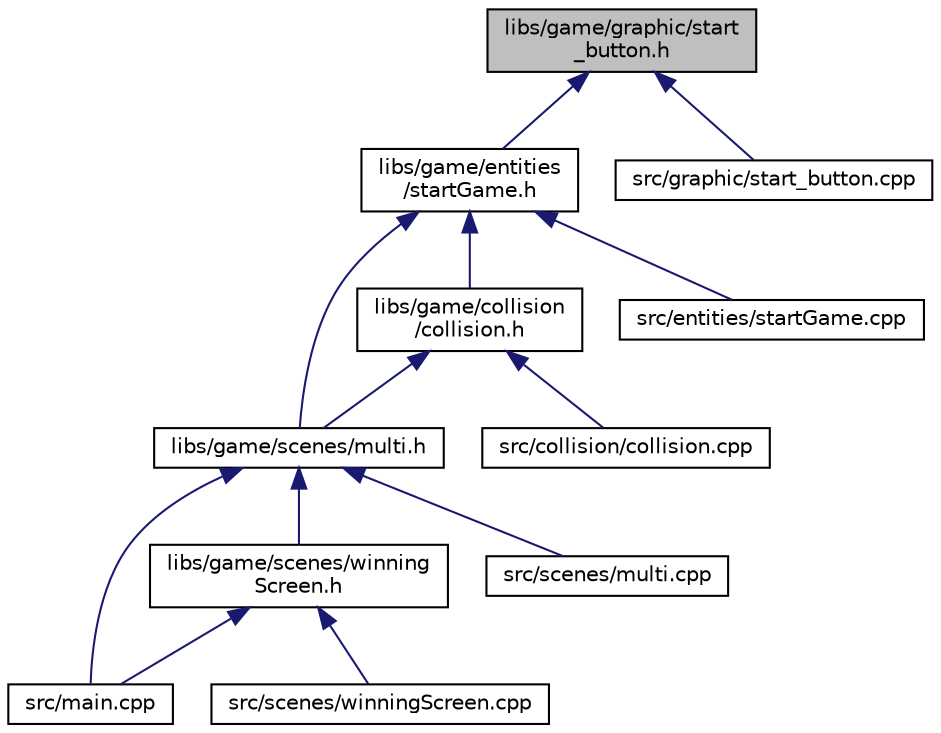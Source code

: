 digraph "libs/game/graphic/start_button.h"
{
 // LATEX_PDF_SIZE
  edge [fontname="Helvetica",fontsize="10",labelfontname="Helvetica",labelfontsize="10"];
  node [fontname="Helvetica",fontsize="10",shape=record];
  Node1 [label="libs/game/graphic/start\l_button.h",height=0.2,width=0.4,color="black", fillcolor="grey75", style="filled", fontcolor="black",tooltip="Représente un bouton de début de jeu."];
  Node1 -> Node2 [dir="back",color="midnightblue",fontsize="10",style="solid"];
  Node2 [label="libs/game/entities\l/startGame.h",height=0.2,width=0.4,color="black", fillcolor="white", style="filled",URL="$start_game_8h.html",tooltip="Permet de gérer le départ d'une partie."];
  Node2 -> Node3 [dir="back",color="midnightblue",fontsize="10",style="solid"];
  Node3 [label="libs/game/collision\l/collision.h",height=0.2,width=0.4,color="black", fillcolor="white", style="filled",URL="$collision_8h.html",tooltip="Permet de gérer les collisions."];
  Node3 -> Node4 [dir="back",color="midnightblue",fontsize="10",style="solid"];
  Node4 [label="libs/game/scenes/multi.h",height=0.2,width=0.4,color="black", fillcolor="white", style="filled",URL="$multi_8h.html",tooltip="Gestion du mode de jeu multi."];
  Node4 -> Node5 [dir="back",color="midnightblue",fontsize="10",style="solid"];
  Node5 [label="libs/game/scenes/winning\lScreen.h",height=0.2,width=0.4,color="black", fillcolor="white", style="filled",URL="$winning_screen_8h.html",tooltip="Scene de victoire/defaite."];
  Node5 -> Node6 [dir="back",color="midnightblue",fontsize="10",style="solid"];
  Node6 [label="src/main.cpp",height=0.2,width=0.4,color="black", fillcolor="white", style="filled",URL="$main_8cpp.html",tooltip=" "];
  Node5 -> Node7 [dir="back",color="midnightblue",fontsize="10",style="solid"];
  Node7 [label="src/scenes/winningScreen.cpp",height=0.2,width=0.4,color="black", fillcolor="white", style="filled",URL="$winning_screen_8cpp.html",tooltip=" "];
  Node4 -> Node6 [dir="back",color="midnightblue",fontsize="10",style="solid"];
  Node4 -> Node8 [dir="back",color="midnightblue",fontsize="10",style="solid"];
  Node8 [label="src/scenes/multi.cpp",height=0.2,width=0.4,color="black", fillcolor="white", style="filled",URL="$multi_8cpp.html",tooltip=" "];
  Node3 -> Node9 [dir="back",color="midnightblue",fontsize="10",style="solid"];
  Node9 [label="src/collision/collision.cpp",height=0.2,width=0.4,color="black", fillcolor="white", style="filled",URL="$collision_8cpp.html",tooltip=" "];
  Node2 -> Node4 [dir="back",color="midnightblue",fontsize="10",style="solid"];
  Node2 -> Node10 [dir="back",color="midnightblue",fontsize="10",style="solid"];
  Node10 [label="src/entities/startGame.cpp",height=0.2,width=0.4,color="black", fillcolor="white", style="filled",URL="$start_game_8cpp.html",tooltip=" "];
  Node1 -> Node11 [dir="back",color="midnightblue",fontsize="10",style="solid"];
  Node11 [label="src/graphic/start_button.cpp",height=0.2,width=0.4,color="black", fillcolor="white", style="filled",URL="$start__button_8cpp.html",tooltip="Représente un bouton de début de jeu."];
}
